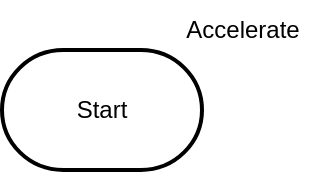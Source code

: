 <mxfile>
    <diagram id="5UQvv1xPN1SsupLTlXMT" name="Page-1">
        <mxGraphModel dx="1086" dy="658" grid="1" gridSize="10" guides="1" tooltips="1" connect="1" arrows="1" fold="1" page="1" pageScale="1" pageWidth="827" pageHeight="1169" math="0" shadow="0">
            <root>
                <mxCell id="0"/>
                <mxCell id="1" parent="0"/>
                <mxCell id="2" value="Start" style="strokeWidth=2;html=1;shape=mxgraph.flowchart.terminator;whiteSpace=wrap;" vertex="1" parent="1">
                    <mxGeometry x="300" y="110" width="100" height="60" as="geometry"/>
                </mxCell>
                <mxCell id="3" value="Accelerate" style="text;html=1;align=center;verticalAlign=middle;resizable=0;points=[];autosize=1;strokeColor=none;fillColor=none;" vertex="1" parent="1">
                    <mxGeometry x="380" y="85" width="80" height="30" as="geometry"/>
                </mxCell>
            </root>
        </mxGraphModel>
    </diagram>
</mxfile>